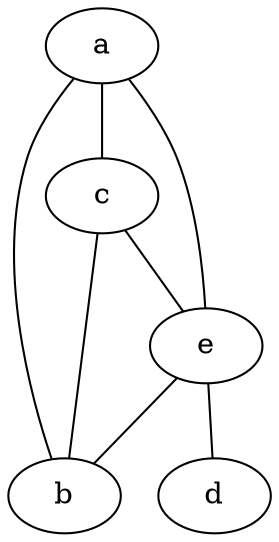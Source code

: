 //A random network
graph {
	a -- b;
	a -- c;
	c -- b;
	c -- e;
	e -- d;
	e -- b;
	e -- a;

	a[label="a"];
	b[label="b"];
	c[label="c"];
	d[label="d"];
	e[label="e"];
}